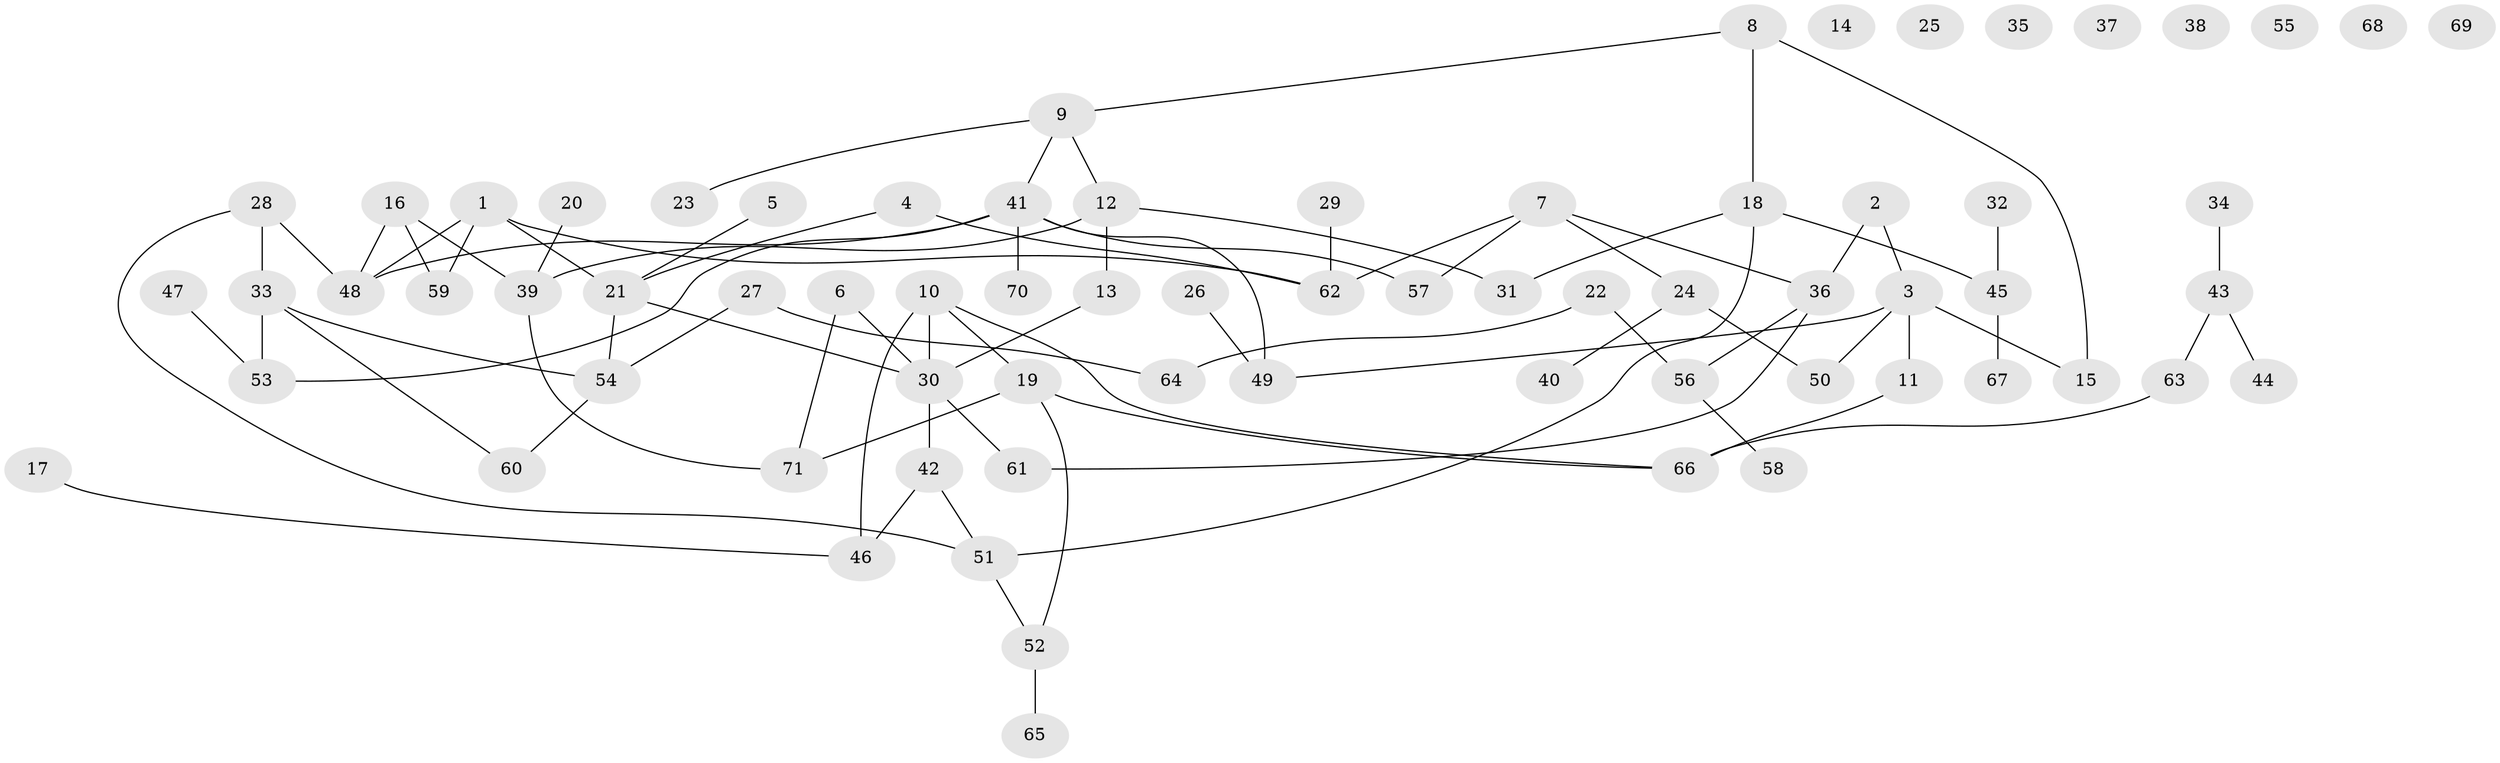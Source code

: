 // Generated by graph-tools (version 1.1) at 2025/38/03/09/25 04:38:55]
// undirected, 71 vertices, 84 edges
graph export_dot {
graph [start="1"]
  node [color=gray90,style=filled];
  1;
  2;
  3;
  4;
  5;
  6;
  7;
  8;
  9;
  10;
  11;
  12;
  13;
  14;
  15;
  16;
  17;
  18;
  19;
  20;
  21;
  22;
  23;
  24;
  25;
  26;
  27;
  28;
  29;
  30;
  31;
  32;
  33;
  34;
  35;
  36;
  37;
  38;
  39;
  40;
  41;
  42;
  43;
  44;
  45;
  46;
  47;
  48;
  49;
  50;
  51;
  52;
  53;
  54;
  55;
  56;
  57;
  58;
  59;
  60;
  61;
  62;
  63;
  64;
  65;
  66;
  67;
  68;
  69;
  70;
  71;
  1 -- 21;
  1 -- 48;
  1 -- 59;
  1 -- 62;
  2 -- 3;
  2 -- 36;
  3 -- 11;
  3 -- 15;
  3 -- 49;
  3 -- 50;
  4 -- 21;
  4 -- 62;
  5 -- 21;
  6 -- 30;
  6 -- 71;
  7 -- 24;
  7 -- 36;
  7 -- 57;
  7 -- 62;
  8 -- 9;
  8 -- 15;
  8 -- 18;
  9 -- 12;
  9 -- 23;
  9 -- 41;
  10 -- 19;
  10 -- 30;
  10 -- 46;
  10 -- 66;
  11 -- 66;
  12 -- 13;
  12 -- 31;
  12 -- 39;
  13 -- 30;
  16 -- 39;
  16 -- 48;
  16 -- 59;
  17 -- 46;
  18 -- 31;
  18 -- 45;
  18 -- 51;
  19 -- 52;
  19 -- 66;
  19 -- 71;
  20 -- 39;
  21 -- 30;
  21 -- 54;
  22 -- 56;
  22 -- 64;
  24 -- 40;
  24 -- 50;
  26 -- 49;
  27 -- 54;
  27 -- 64;
  28 -- 33;
  28 -- 48;
  28 -- 51;
  29 -- 62;
  30 -- 42;
  30 -- 61;
  32 -- 45;
  33 -- 53;
  33 -- 54;
  33 -- 60;
  34 -- 43;
  36 -- 56;
  36 -- 61;
  39 -- 71;
  41 -- 48;
  41 -- 49;
  41 -- 53;
  41 -- 57;
  41 -- 70;
  42 -- 46;
  42 -- 51;
  43 -- 44;
  43 -- 63;
  45 -- 67;
  47 -- 53;
  51 -- 52;
  52 -- 65;
  54 -- 60;
  56 -- 58;
  63 -- 66;
}
